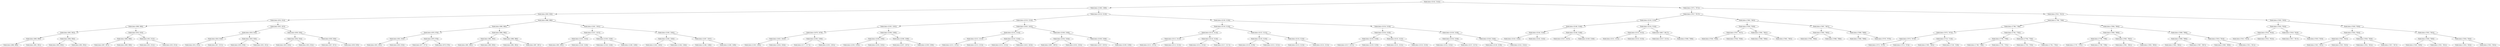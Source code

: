 digraph G{
1709728619 [label="Node{data=[3142, 3142]}"]
1709728619 -> 1407494331
1407494331 [label="Node{data=[1569, 1569]}"]
1407494331 -> 1217303067
1217303067 [label="Node{data=[930, 930]}"]
1217303067 -> 861179355
861179355 [label="Node{data=[914, 914]}"]
861179355 -> 360797153
360797153 [label="Node{data=[906, 906]}"]
360797153 -> 1675006106
1675006106 [label="Node{data=[902, 902]}"]
1675006106 -> 1609877681
1609877681 [label="Node{data=[900, 900]}"]
1609877681 -> 1222225089
1222225089 [label="Node{data=[866, 866]}"]
1609877681 -> 1465442400
1465442400 [label="Node{data=[901, 901]}"]
1675006106 -> 14542929
14542929 [label="Node{data=[904, 904]}"]
14542929 -> 2039814587
2039814587 [label="Node{data=[903, 903]}"]
14542929 -> 2091851244
2091851244 [label="Node{data=[905, 905]}"]
360797153 -> 1826925049
1826925049 [label="Node{data=[910, 910]}"]
1826925049 -> 60054356
60054356 [label="Node{data=[908, 908]}"]
60054356 -> 1386074716
1386074716 [label="Node{data=[907, 907]}"]
60054356 -> 1457124766
1457124766 [label="Node{data=[909, 909]}"]
1826925049 -> 523970013
523970013 [label="Node{data=[912, 912]}"]
523970013 -> 1045726101
1045726101 [label="Node{data=[911, 911]}"]
523970013 -> 40347953
40347953 [label="Node{data=[913, 913]}"]
861179355 -> 453757414
453757414 [label="Node{data=[922, 922]}"]
453757414 -> 1566048919
1566048919 [label="Node{data=[918, 918]}"]
1566048919 -> 1191869058
1191869058 [label="Node{data=[916, 916]}"]
1191869058 -> 2023452019
2023452019 [label="Node{data=[915, 915]}"]
1191869058 -> 1025171327
1025171327 [label="Node{data=[917, 917]}"]
1566048919 -> 541802225
541802225 [label="Node{data=[920, 920]}"]
541802225 -> 872521232
872521232 [label="Node{data=[919, 919]}"]
541802225 -> 391290134
391290134 [label="Node{data=[921, 921]}"]
453757414 -> 2094549412
2094549412 [label="Node{data=[926, 926]}"]
2094549412 -> 94198904
94198904 [label="Node{data=[924, 924]}"]
94198904 -> 1028961221
1028961221 [label="Node{data=[923, 923]}"]
94198904 -> 1055728468
1055728468 [label="Node{data=[925, 925]}"]
2094549412 -> 4642884
4642884 [label="Node{data=[928, 928]}"]
4642884 -> 1876376232
1876376232 [label="Node{data=[927, 927]}"]
4642884 -> 2005235212
2005235212 [label="Node{data=[929, 929]}"]
1217303067 -> 539298859
539298859 [label="Node{data=[988, 988]}"]
539298859 -> 379024531
379024531 [label="Node{data=[980, 980]}"]
379024531 -> 1086525075
1086525075 [label="Node{data=[976, 976]}"]
1086525075 -> 480912785
480912785 [label="Node{data=[932, 932]}"]
480912785 -> 350631547
350631547 [label="Node{data=[931, 931]}"]
480912785 -> 964225944
964225944 [label="Node{data=[933, 933]}"]
1086525075 -> 1637342642
1637342642 [label="Node{data=[978, 978]}"]
1637342642 -> 744286908
744286908 [label="Node{data=[977, 977]}"]
1637342642 -> 153896098
153896098 [label="Node{data=[979, 979]}"]
379024531 -> 2004245044
2004245044 [label="Node{data=[984, 984]}"]
2004245044 -> 676557605
676557605 [label="Node{data=[982, 982]}"]
676557605 -> 1662084505
1662084505 [label="Node{data=[981, 981]}"]
676557605 -> 150152205
150152205 [label="Node{data=[983, 983]}"]
2004245044 -> 1292990685
1292990685 [label="Node{data=[986, 986]}"]
1292990685 -> 2129190913
2129190913 [label="Node{data=[985, 985]}"]
1292990685 -> 381517800
381517800 [label="Node{data=[987, 987]}"]
539298859 -> 134210174
134210174 [label="Node{data=[1561, 1561]}"]
134210174 -> 1106163148
1106163148 [label="Node{data=[1557, 1557]}"]
1106163148 -> 2017443096
2017443096 [label="Node{data=[1555, 1555]}"]
2017443096 -> 92327880
92327880 [label="Node{data=[991, 991]}"]
2017443096 -> 2098471188
2098471188 [label="Node{data=[1556, 1556]}"]
1106163148 -> 1231072175
1231072175 [label="Node{data=[1559, 1559]}"]
1231072175 -> 1278351590
1278351590 [label="Node{data=[1558, 1558]}"]
1231072175 -> 1330602023
1330602023 [label="Node{data=[1560, 1560]}"]
134210174 -> 319808603
319808603 [label="Node{data=[1565, 1565]}"]
319808603 -> 1610487878
1610487878 [label="Node{data=[1563, 1563]}"]
1610487878 -> 64474743
64474743 [label="Node{data=[1562, 1562]}"]
1610487878 -> 925747314
925747314 [label="Node{data=[1564, 1564]}"]
319808603 -> 1542250480
1542250480 [label="Node{data=[1567, 1567]}"]
1542250480 -> 1954533603
1954533603 [label="Node{data=[1566, 1566]}"]
1542250480 -> 1239813229
1239813229 [label="Node{data=[1568, 1568]}"]
1407494331 -> 282145659
282145659 [label="Node{data=[3110, 3110]}"]
282145659 -> 763329998
763329998 [label="Node{data=[2210, 2210]}"]
763329998 -> 655185994
655185994 [label="Node{data=[2202, 2202]}"]
655185994 -> 1592901026
1592901026 [label="Node{data=[1679, 1679]}"]
1592901026 -> 1193416684
1193416684 [label="Node{data=[1632, 1632]}"]
1193416684 -> 300258251
300258251 [label="Node{data=[1593, 1593]}"]
1193416684 -> 1550272181
1550272181 [label="Node{data=[1634, 1634]}"]
1592901026 -> 262728758
262728758 [label="Node{data=[2200, 2200]}"]
262728758 -> 1491208024
1491208024 [label="Node{data=[2177, 2177]}"]
262728758 -> 1696902212
1696902212 [label="Node{data=[2201, 2201]}"]
655185994 -> 59776187
59776187 [label="Node{data=[2206, 2206]}"]
59776187 -> 1259444643
1259444643 [label="Node{data=[2204, 2204]}"]
1259444643 -> 50437982
50437982 [label="Node{data=[2203, 2203]}"]
1259444643 -> 1124554230
1124554230 [label="Node{data=[2205, 2205]}"]
59776187 -> 1081208041
1081208041 [label="Node{data=[2208, 2208]}"]
1081208041 -> 132823493
132823493 [label="Node{data=[2207, 2207]}"]
1081208041 -> 136195337
136195337 [label="Node{data=[2209, 2209]}"]
763329998 -> 1909416217
1909416217 [label="Node{data=[2435, 2435]}"]
1909416217 -> 1041685869
1041685869 [label="Node{data=[2214, 2214]}"]
1041685869 -> 1818263547
1818263547 [label="Node{data=[2212, 2212]}"]
1818263547 -> 368013595
368013595 [label="Node{data=[2211, 2211]}"]
1818263547 -> 522329366
522329366 [label="Node{data=[2213, 2213]}"]
1041685869 -> 399988266
399988266 [label="Node{data=[2216, 2216]}"]
399988266 -> 2024238220
2024238220 [label="Node{data=[2215, 2215]}"]
399988266 -> 380550442
380550442 [label="Node{data=[2423, 2423]}"]
1909416217 -> 426494020
426494020 [label="Node{data=[3106, 3106]}"]
426494020 -> 882948933
882948933 [label="Node{data=[3104, 3104]}"]
882948933 -> 2007003729
2007003729 [label="Node{data=[3097, 3097]}"]
882948933 -> 335857250
335857250 [label="Node{data=[3105, 3105]}"]
426494020 -> 1407845710
1407845710 [label="Node{data=[3108, 3108]}"]
1407845710 -> 1654781669
1654781669 [label="Node{data=[3107, 3107]}"]
1407845710 -> 375857690
375857690 [label="Node{data=[3109, 3109]}"]
282145659 -> 610451810
610451810 [label="Node{data=[3126, 3126]}"]
610451810 -> 656502997
656502997 [label="Node{data=[3118, 3118]}"]
656502997 -> 1255844874
1255844874 [label="Node{data=[3114, 3114]}"]
1255844874 -> 1703026873
1703026873 [label="Node{data=[3112, 3112]}"]
1703026873 -> 1473877178
1473877178 [label="Node{data=[3111, 3111]}"]
1703026873 -> 2077417804
2077417804 [label="Node{data=[3113, 3113]}"]
1255844874 -> 1693956288
1693956288 [label="Node{data=[3116, 3116]}"]
1693956288 -> 268753679
268753679 [label="Node{data=[3115, 3115]}"]
1693956288 -> 199483889
199483889 [label="Node{data=[3117, 3117]}"]
656502997 -> 1733798208
1733798208 [label="Node{data=[3122, 3122]}"]
1733798208 -> 1052720338
1052720338 [label="Node{data=[3120, 3120]}"]
1052720338 -> 139805865
139805865 [label="Node{data=[3119, 3119]}"]
1052720338 -> 472760379
472760379 [label="Node{data=[3121, 3121]}"]
1733798208 -> 1181378391
1181378391 [label="Node{data=[3124, 3124]}"]
1181378391 -> 32803556
32803556 [label="Node{data=[3123, 3123]}"]
1181378391 -> 589756031
589756031 [label="Node{data=[3125, 3125]}"]
610451810 -> 1375262264
1375262264 [label="Node{data=[3134, 3134]}"]
1375262264 -> 1144869775
1144869775 [label="Node{data=[3130, 3130]}"]
1144869775 -> 1631273542
1631273542 [label="Node{data=[3128, 3128]}"]
1631273542 -> 1966789904
1966789904 [label="Node{data=[3127, 3127]}"]
1631273542 -> 1659147417
1659147417 [label="Node{data=[3129, 3129]}"]
1144869775 -> 1282085473
1282085473 [label="Node{data=[3132, 3132]}"]
1282085473 -> 2012823768
2012823768 [label="Node{data=[3131, 3131]}"]
1282085473 -> 1414044002
1414044002 [label="Node{data=[3133, 3133]}"]
1375262264 -> 307142446
307142446 [label="Node{data=[3138, 3138]}"]
307142446 -> 111308572
111308572 [label="Node{data=[3136, 3136]}"]
111308572 -> 996147344
996147344 [label="Node{data=[3135, 3135]}"]
111308572 -> 728964375
728964375 [label="Node{data=[3137, 3137]}"]
307142446 -> 1294090424
1294090424 [label="Node{data=[3140, 3140]}"]
1294090424 -> 1483541647
1483541647 [label="Node{data=[3139, 3139]}"]
1294090424 -> 1672668050
1672668050 [label="Node{data=[3141, 3141]}"]
1709728619 -> 1352319318
1352319318 [label="Node{data=[7071, 7071]}"]
1352319318 -> 258108541
258108541 [label="Node{data=[7017, 7017]}"]
258108541 -> 1062928490
1062928490 [label="Node{data=[3150, 3150]}"]
1062928490 -> 1266797152
1266797152 [label="Node{data=[3146, 3146]}"]
1266797152 -> 1301754423
1301754423 [label="Node{data=[3144, 3144]}"]
1301754423 -> 1359658620
1359658620 [label="Node{data=[3143, 3143]}"]
1301754423 -> 909487207
909487207 [label="Node{data=[3145, 3145]}"]
1266797152 -> 1931649547
1931649547 [label="Node{data=[3148, 3148]}"]
1931649547 -> 131080402
131080402 [label="Node{data=[3147, 3147]}"]
1931649547 -> 61708042
61708042 [label="Node{data=[3149, 3149]}"]
1062928490 -> 417355148
417355148 [label="Node{data=[3154, 3154]}"]
417355148 -> 2125766241
2125766241 [label="Node{data=[3152, 3152]}"]
2125766241 -> 2019882965
2019882965 [label="Node{data=[3151, 3151]}"]
2125766241 -> 387852820
387852820 [label="Node{data=[3153, 3153]}"]
417355148 -> 222843214
222843214 [label="Node{data=[6617, 6617]}"]
222843214 -> 1473610000
1473610000 [label="Node{data=[3157, 3157]}"]
222843214 -> 139468384
139468384 [label="Node{data=[7008, 7008]}"]
258108541 -> 1861798900
1861798900 [label="Node{data=[7063, 7063]}"]
1861798900 -> 561325380
561325380 [label="Node{data=[7059, 7059]}"]
561325380 -> 1523842427
1523842427 [label="Node{data=[7057, 7057]}"]
1523842427 -> 1383615327
1383615327 [label="Node{data=[7056, 7056]}"]
1523842427 -> 2054655375
2054655375 [label="Node{data=[7058, 7058]}"]
561325380 -> 1923139712
1923139712 [label="Node{data=[7061, 7061]}"]
1923139712 -> 928897930
928897930 [label="Node{data=[7060, 7060]}"]
1923139712 -> 669998221
669998221 [label="Node{data=[7062, 7062]}"]
1861798900 -> 1639101962
1639101962 [label="Node{data=[7067, 7067]}"]
1639101962 -> 354588276
354588276 [label="Node{data=[7065, 7065]}"]
354588276 -> 1291493073
1291493073 [label="Node{data=[7064, 7064]}"]
354588276 -> 296528119
296528119 [label="Node{data=[7066, 7066]}"]
1639101962 -> 1700417070
1700417070 [label="Node{data=[7069, 7069]}"]
1700417070 -> 1691022791
1691022791 [label="Node{data=[7068, 7068]}"]
1700417070 -> 2086597529
2086597529 [label="Node{data=[7070, 7070]}"]
1352319318 -> 146868213
146868213 [label="Node{data=[7812, 7812]}"]
146868213 -> 1071453181
1071453181 [label="Node{data=[7796, 7796]}"]
1071453181 -> 202030348
202030348 [label="Node{data=[7788, 7788]}"]
202030348 -> 121853231
121853231 [label="Node{data=[7075, 7075]}"]
121853231 -> 129827997
129827997 [label="Node{data=[7073, 7073]}"]
129827997 -> 1344847212
1344847212 [label="Node{data=[7072, 7072]}"]
129827997 -> 152279224
152279224 [label="Node{data=[7074, 7074]}"]
121853231 -> 350510744
350510744 [label="Node{data=[7110, 7110]}"]
350510744 -> 2073176437
2073176437 [label="Node{data=[7091, 7091]}"]
350510744 -> 1858349238
1858349238 [label="Node{data=[7228, 7228]}"]
202030348 -> 2072488846
2072488846 [label="Node{data=[7792, 7792]}"]
2072488846 -> 1302412024
1302412024 [label="Node{data=[7790, 7790]}"]
1302412024 -> 655522744
655522744 [label="Node{data=[7789, 7789]}"]
1302412024 -> 1759278708
1759278708 [label="Node{data=[7791, 7791]}"]
2072488846 -> 784427834
784427834 [label="Node{data=[7794, 7794]}"]
784427834 -> 1785979616
1785979616 [label="Node{data=[7793, 7793]}"]
784427834 -> 1586006957
1586006957 [label="Node{data=[7795, 7795]}"]
1071453181 -> 1441540574
1441540574 [label="Node{data=[7804, 7804]}"]
1441540574 -> 1884360930
1884360930 [label="Node{data=[7800, 7800]}"]
1884360930 -> 88115434
88115434 [label="Node{data=[7798, 7798]}"]
88115434 -> 521121292
521121292 [label="Node{data=[7797, 7797]}"]
88115434 -> 723113706
723113706 [label="Node{data=[7799, 7799]}"]
1884360930 -> 1404507499
1404507499 [label="Node{data=[7802, 7802]}"]
1404507499 -> 1378996271
1378996271 [label="Node{data=[7801, 7801]}"]
1404507499 -> 808217515
808217515 [label="Node{data=[7803, 7803]}"]
1441540574 -> 1441220034
1441220034 [label="Node{data=[7808, 7808]}"]
1441220034 -> 1049632344
1049632344 [label="Node{data=[7806, 7806]}"]
1049632344 -> 1660682509
1660682509 [label="Node{data=[7805, 7805]}"]
1049632344 -> 836657098
836657098 [label="Node{data=[7807, 7807]}"]
1441220034 -> 1584977254
1584977254 [label="Node{data=[7810, 7810]}"]
1584977254 -> 1621389871
1621389871 [label="Node{data=[7809, 7809]}"]
1584977254 -> 1649599327
1649599327 [label="Node{data=[7811, 7811]}"]
146868213 -> 556908752
556908752 [label="Node{data=[7820, 7820]}"]
556908752 -> 972747381
972747381 [label="Node{data=[7816, 7816]}"]
972747381 -> 2056047215
2056047215 [label="Node{data=[7814, 7814]}"]
2056047215 -> 254908026
254908026 [label="Node{data=[7813, 7813]}"]
2056047215 -> 548007948
548007948 [label="Node{data=[7815, 7815]}"]
972747381 -> 1311688502
1311688502 [label="Node{data=[7818, 7818]}"]
1311688502 -> 1391309614
1391309614 [label="Node{data=[7817, 7817]}"]
1311688502 -> 1366060367
1366060367 [label="Node{data=[7819, 7819]}"]
556908752 -> 1042992894
1042992894 [label="Node{data=[7828, 7828]}"]
1042992894 -> 109427066
109427066 [label="Node{data=[7824, 7824]}"]
109427066 -> 961416775
961416775 [label="Node{data=[7822, 7822]}"]
961416775 -> 200935988
200935988 [label="Node{data=[7821, 7821]}"]
961416775 -> 1666148491
1666148491 [label="Node{data=[7823, 7823]}"]
109427066 -> 1210733553
1210733553 [label="Node{data=[7826, 7826]}"]
1210733553 -> 31408261
31408261 [label="Node{data=[7825, 7825]}"]
1210733553 -> 1521434912
1521434912 [label="Node{data=[7827, 7827]}"]
1042992894 -> 1111253454
1111253454 [label="Node{data=[7832, 7832]}"]
1111253454 -> 1477642147
1477642147 [label="Node{data=[7830, 7830]}"]
1477642147 -> 590589772
590589772 [label="Node{data=[7829, 7829]}"]
1477642147 -> 53824587
53824587 [label="Node{data=[7831, 7831]}"]
1111253454 -> 581337074
581337074 [label="Node{data=[7834, 7834]}"]
581337074 -> 1657293338
1657293338 [label="Node{data=[7833, 7833]}"]
581337074 -> 1547681984
1547681984 [label="Node{data=[7835, 7835]}"]
}